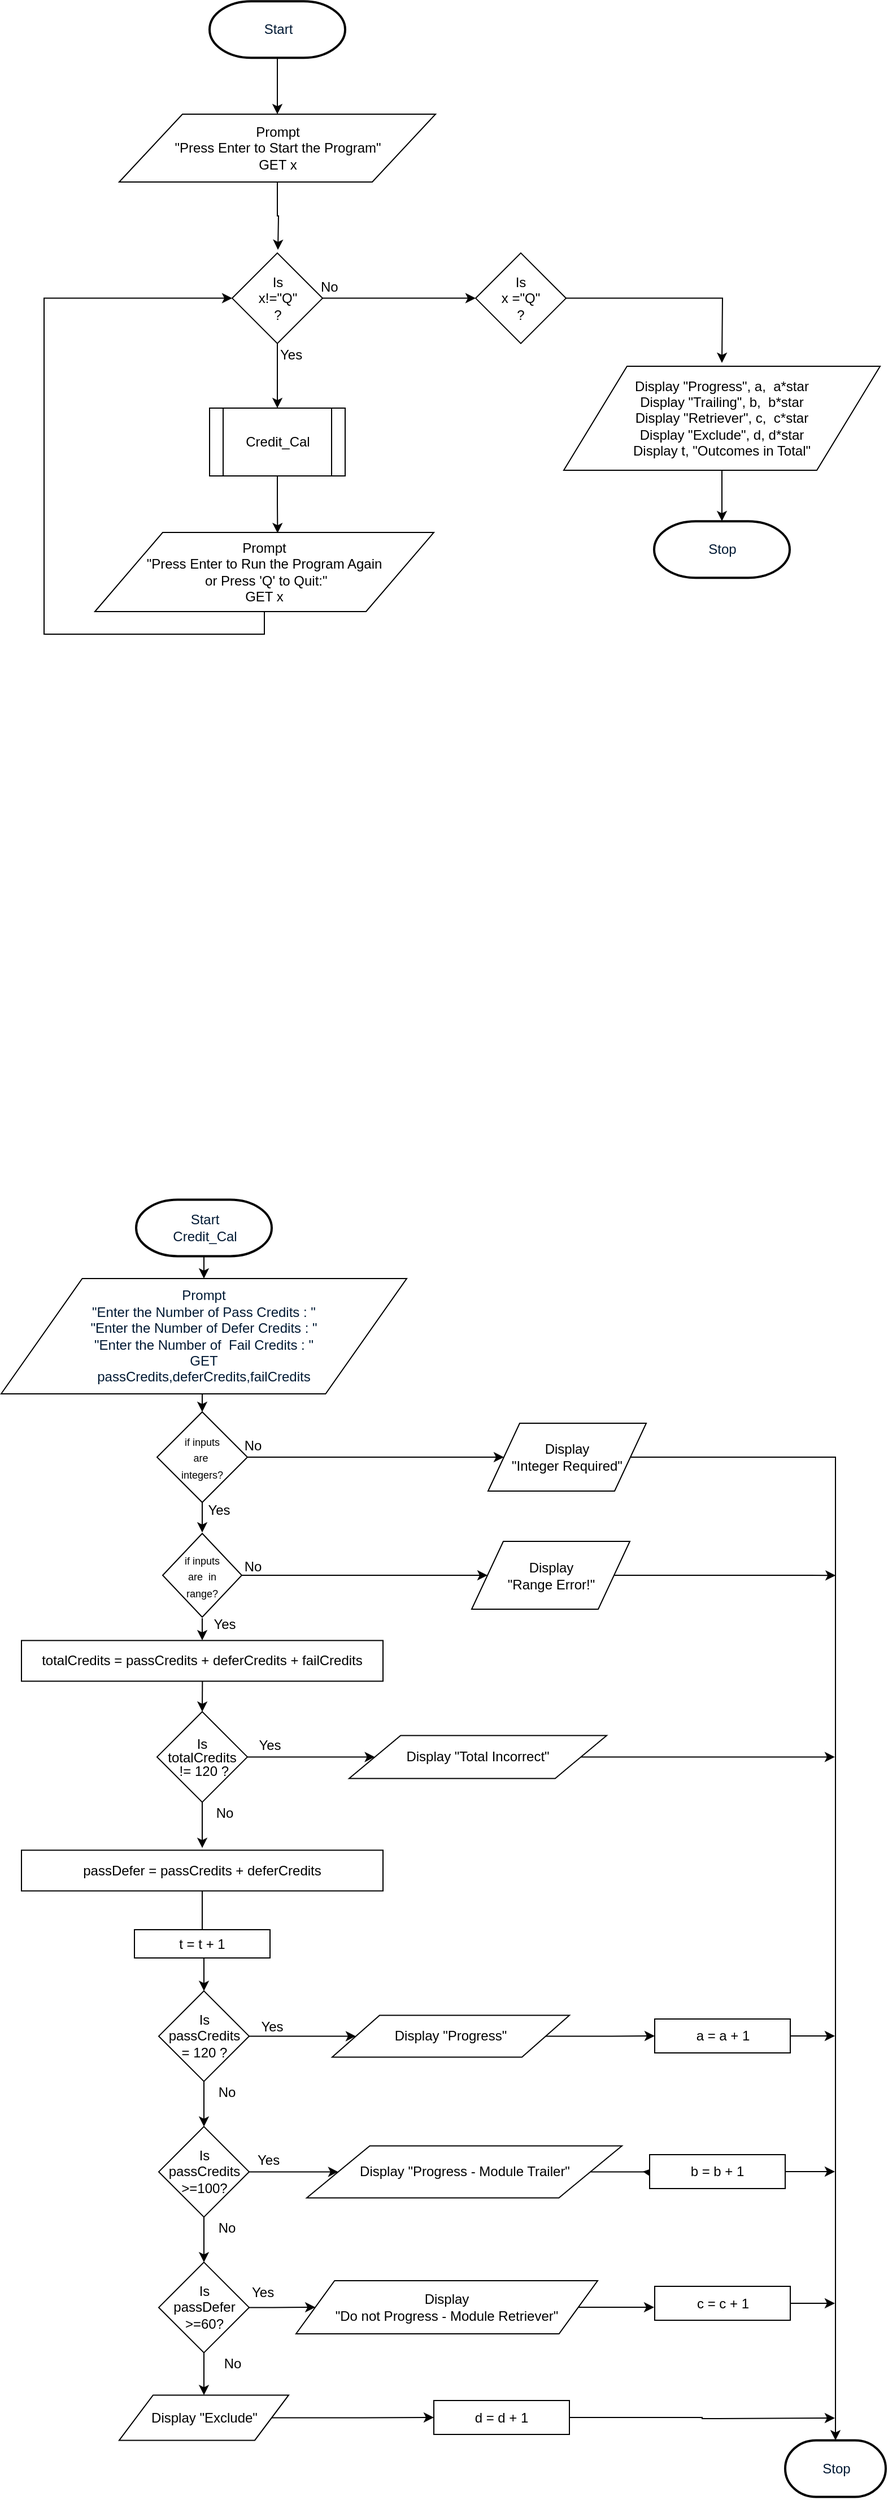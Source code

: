 <mxfile version="11.1.4" type="device"><diagram id="QB1pRX1ZuX5AFbTA6Uk4" name="Page-1"><mxGraphModel dx="241" dy="142" grid="1" gridSize="10" guides="1" tooltips="1" connect="1" arrows="1" fold="1" page="1" pageScale="1" pageWidth="827" pageHeight="1169" math="0" shadow="0"><root><mxCell id="0"/><mxCell id="1" parent="0"/><mxCell id="53hpQ6ydob8HZpm72U2c-154" style="edgeStyle=orthogonalEdgeStyle;rounded=0;orthogonalLoop=1;jettySize=auto;html=1;exitX=0.5;exitY=1;exitDx=0;exitDy=0;exitPerimeter=0;entryX=0.5;entryY=0;entryDx=0;entryDy=0;" parent="1" source="53hpQ6ydob8HZpm72U2c-3" target="53hpQ6ydob8HZpm72U2c-149" edge="1"><mxGeometry relative="1" as="geometry"/></mxCell><mxCell id="53hpQ6ydob8HZpm72U2c-3" value="Start&lt;br&gt;Credit_Cal" style="shape=mxgraph.flowchart.terminator;fillColor=#FFFFFF;strokeColor=#000000;strokeWidth=2;gradientColor=none;gradientDirection=north;fontColor=#001933;fontStyle=0;html=1;" parent="1" vertex="1"><mxGeometry x="141.5" y="1180.2" width="120" height="50" as="geometry"/></mxCell><mxCell id="53hpQ6ydob8HZpm72U2c-25" style="edgeStyle=orthogonalEdgeStyle;rounded=0;orthogonalLoop=1;jettySize=auto;html=1;exitX=0.5;exitY=1;exitDx=0;exitDy=0;entryX=0;entryY=0.5;entryDx=0;entryDy=0;" parent="1" target="53hpQ6ydob8HZpm72U2c-31" edge="1"><mxGeometry relative="1" as="geometry"><mxPoint x="200.207" y="1599.286" as="sourcePoint"/></mxGeometry></mxCell><mxCell id="53hpQ6ydob8HZpm72U2c-26" value="&lt;span style=&quot;text-align: left&quot;&gt;totalCredits = passCredits + deferCredits + failCredits&lt;/span&gt;" style="rounded=0;whiteSpace=wrap;html=1;" parent="1" vertex="1"><mxGeometry x="40" y="1570.2" width="320" height="36" as="geometry"/></mxCell><mxCell id="53hpQ6ydob8HZpm72U2c-29" style="edgeStyle=orthogonalEdgeStyle;rounded=0;orthogonalLoop=1;jettySize=auto;html=1;exitX=1;exitY=0.5;exitDx=0;exitDy=0;entryX=0.5;entryY=0;entryDx=0;entryDy=0;" parent="1" source="53hpQ6ydob8HZpm72U2c-31" edge="1"><mxGeometry relative="1" as="geometry"><mxPoint x="200.0" y="1753.7" as="targetPoint"/></mxGeometry></mxCell><mxCell id="53hpQ6ydob8HZpm72U2c-30" value="" style="edgeStyle=orthogonalEdgeStyle;rounded=0;orthogonalLoop=1;jettySize=auto;html=1;" parent="1" source="53hpQ6ydob8HZpm72U2c-31" target="53hpQ6ydob8HZpm72U2c-49" edge="1"><mxGeometry relative="1" as="geometry"/></mxCell><mxCell id="53hpQ6ydob8HZpm72U2c-31" value="&lt;p style=&quot;line-height: 100%&quot;&gt;Is&lt;br&gt;totalCredits&lt;br&gt;&amp;nbsp;!= 120 ?&lt;br style=&quot;font-size: 1px&quot;&gt;&lt;/p&gt;" style="rhombus;whiteSpace=wrap;html=1;direction=south;" parent="1" vertex="1"><mxGeometry x="160" y="1633.2" width="80" height="80" as="geometry"/></mxCell><mxCell id="53hpQ6ydob8HZpm72U2c-32" style="edgeStyle=orthogonalEdgeStyle;rounded=0;orthogonalLoop=1;jettySize=auto;html=1;exitX=0.5;exitY=1;exitDx=0;exitDy=0;entryX=0.5;entryY=0;entryDx=0;entryDy=0;" parent="1" source="53hpQ6ydob8HZpm72U2c-34" target="53hpQ6ydob8HZpm72U2c-37" edge="1"><mxGeometry relative="1" as="geometry"/></mxCell><mxCell id="53hpQ6ydob8HZpm72U2c-33" value="" style="edgeStyle=orthogonalEdgeStyle;rounded=0;orthogonalLoop=1;jettySize=auto;html=1;" parent="1" source="53hpQ6ydob8HZpm72U2c-34" target="53hpQ6ydob8HZpm72U2c-51" edge="1"><mxGeometry relative="1" as="geometry"/></mxCell><mxCell id="53hpQ6ydob8HZpm72U2c-34" value="Is&lt;br&gt;passCredits&lt;br&gt;= 120 ?" style="rhombus;whiteSpace=wrap;html=1;" parent="1" vertex="1"><mxGeometry x="161.5" y="1880.2" width="80" height="80" as="geometry"/></mxCell><mxCell id="53hpQ6ydob8HZpm72U2c-35" style="edgeStyle=orthogonalEdgeStyle;rounded=0;orthogonalLoop=1;jettySize=auto;html=1;exitX=0.5;exitY=1;exitDx=0;exitDy=0;entryX=0.5;entryY=0;entryDx=0;entryDy=0;" parent="1" source="53hpQ6ydob8HZpm72U2c-37" target="53hpQ6ydob8HZpm72U2c-40" edge="1"><mxGeometry relative="1" as="geometry"/></mxCell><mxCell id="53hpQ6ydob8HZpm72U2c-36" value="" style="edgeStyle=orthogonalEdgeStyle;rounded=0;orthogonalLoop=1;jettySize=auto;html=1;" parent="1" source="53hpQ6ydob8HZpm72U2c-37" target="53hpQ6ydob8HZpm72U2c-53" edge="1"><mxGeometry relative="1" as="geometry"/></mxCell><mxCell id="53hpQ6ydob8HZpm72U2c-37" value="Is&lt;br&gt;passCredits&lt;br&gt;&amp;gt;=100?" style="rhombus;whiteSpace=wrap;html=1;" parent="1" vertex="1"><mxGeometry x="161.5" y="2000.2" width="80" height="80" as="geometry"/></mxCell><mxCell id="53hpQ6ydob8HZpm72U2c-38" value="" style="edgeStyle=orthogonalEdgeStyle;rounded=0;orthogonalLoop=1;jettySize=auto;html=1;" parent="1" source="53hpQ6ydob8HZpm72U2c-40" target="53hpQ6ydob8HZpm72U2c-55" edge="1"><mxGeometry relative="1" as="geometry"/></mxCell><mxCell id="53hpQ6ydob8HZpm72U2c-39" style="edgeStyle=orthogonalEdgeStyle;rounded=0;orthogonalLoop=1;jettySize=auto;html=1;exitX=0.5;exitY=1;exitDx=0;exitDy=0;entryX=0.5;entryY=0;entryDx=0;entryDy=0;" parent="1" source="53hpQ6ydob8HZpm72U2c-40" target="53hpQ6ydob8HZpm72U2c-45" edge="1"><mxGeometry relative="1" as="geometry"/></mxCell><mxCell id="53hpQ6ydob8HZpm72U2c-40" value="Is&lt;br&gt;passDefer&lt;br&gt;&amp;gt;=60?" style="rhombus;whiteSpace=wrap;html=1;" parent="1" vertex="1"><mxGeometry x="161.5" y="2120.2" width="80" height="80" as="geometry"/></mxCell><mxCell id="53hpQ6ydob8HZpm72U2c-41" value="No" style="text;html=1;strokeColor=none;fillColor=none;align=center;verticalAlign=middle;whiteSpace=wrap;rounded=0;" parent="1" vertex="1"><mxGeometry x="200" y="1713.2" width="40" height="20" as="geometry"/></mxCell><mxCell id="53hpQ6ydob8HZpm72U2c-42" value="No" style="text;html=1;strokeColor=none;fillColor=none;align=center;verticalAlign=middle;whiteSpace=wrap;rounded=0;" parent="1" vertex="1"><mxGeometry x="201.5" y="1960.2" width="40" height="20" as="geometry"/></mxCell><mxCell id="53hpQ6ydob8HZpm72U2c-43" value="No" style="text;html=1;strokeColor=none;fillColor=none;align=center;verticalAlign=middle;whiteSpace=wrap;rounded=0;" parent="1" vertex="1"><mxGeometry x="201.5" y="2080.2" width="40" height="20" as="geometry"/></mxCell><mxCell id="53hpQ6ydob8HZpm72U2c-145" style="edgeStyle=orthogonalEdgeStyle;rounded=0;orthogonalLoop=1;jettySize=auto;html=1;exitX=1;exitY=0.5;exitDx=0;exitDy=0;entryX=0;entryY=0.5;entryDx=0;entryDy=0;" parent="1" source="53hpQ6ydob8HZpm72U2c-45" target="53hpQ6ydob8HZpm72U2c-132" edge="1"><mxGeometry relative="1" as="geometry"/></mxCell><mxCell id="53hpQ6ydob8HZpm72U2c-45" value="Display &quot;Exclude&quot;" style="shape=parallelogram;perimeter=parallelogramPerimeter;whiteSpace=wrap;html=1;" parent="1" vertex="1"><mxGeometry x="126.5" y="2237.7" width="150" height="40" as="geometry"/></mxCell><mxCell id="53hpQ6ydob8HZpm72U2c-47" value="Stop" style="shape=mxgraph.flowchart.terminator;fillColor=#FFFFFF;strokeColor=#000000;strokeWidth=2;gradientColor=none;gradientDirection=north;fontColor=#001933;fontStyle=0;html=1;" parent="1" vertex="1"><mxGeometry x="716" y="2277.7" width="89" height="50" as="geometry"/></mxCell><mxCell id="53hpQ6ydob8HZpm72U2c-48" style="edgeStyle=orthogonalEdgeStyle;rounded=0;orthogonalLoop=1;jettySize=auto;html=1;" parent="1" source="53hpQ6ydob8HZpm72U2c-49" edge="1"><mxGeometry relative="1" as="geometry"><mxPoint x="760" y="1673.2" as="targetPoint"/></mxGeometry></mxCell><mxCell id="53hpQ6ydob8HZpm72U2c-49" value="Display &quot;Total Incorrect&quot;" style="shape=parallelogram;perimeter=parallelogramPerimeter;whiteSpace=wrap;html=1;" parent="1" vertex="1"><mxGeometry x="330" y="1654.2" width="228" height="38" as="geometry"/></mxCell><mxCell id="53hpQ6ydob8HZpm72U2c-139" style="edgeStyle=orthogonalEdgeStyle;rounded=0;orthogonalLoop=1;jettySize=auto;html=1;entryX=0;entryY=0.5;entryDx=0;entryDy=0;" parent="1" source="53hpQ6ydob8HZpm72U2c-51" target="53hpQ6ydob8HZpm72U2c-128" edge="1"><mxGeometry relative="1" as="geometry"/></mxCell><mxCell id="53hpQ6ydob8HZpm72U2c-51" value="Display &quot;Progress&quot;" style="shape=parallelogram;perimeter=parallelogramPerimeter;whiteSpace=wrap;html=1;" parent="1" vertex="1"><mxGeometry x="315" y="1901.7" width="210" height="37" as="geometry"/></mxCell><mxCell id="53hpQ6ydob8HZpm72U2c-141" style="edgeStyle=orthogonalEdgeStyle;rounded=0;orthogonalLoop=1;jettySize=auto;html=1;exitX=1;exitY=0.5;exitDx=0;exitDy=0;" parent="1" source="53hpQ6ydob8HZpm72U2c-53" edge="1"><mxGeometry relative="1" as="geometry"><mxPoint x="590" y="2040" as="targetPoint"/></mxGeometry></mxCell><mxCell id="53hpQ6ydob8HZpm72U2c-53" value="Display &quot;Progress - Module Trailer&quot;" style="shape=parallelogram;perimeter=parallelogramPerimeter;whiteSpace=wrap;html=1;" parent="1" vertex="1"><mxGeometry x="292.5" y="2017.2" width="279" height="46" as="geometry"/></mxCell><mxCell id="53hpQ6ydob8HZpm72U2c-143" style="edgeStyle=orthogonalEdgeStyle;rounded=0;orthogonalLoop=1;jettySize=auto;html=1;exitX=1;exitY=0.5;exitDx=0;exitDy=0;" parent="1" source="53hpQ6ydob8HZpm72U2c-55" edge="1"><mxGeometry relative="1" as="geometry"><mxPoint x="600" y="2160" as="targetPoint"/></mxGeometry></mxCell><mxCell id="53hpQ6ydob8HZpm72U2c-55" value="Display &lt;br&gt;&quot;Do not Progress - Module Retriever&quot;" style="shape=parallelogram;perimeter=parallelogramPerimeter;whiteSpace=wrap;html=1;size=0.128;" parent="1" vertex="1"><mxGeometry x="283" y="2136.5" width="267" height="47" as="geometry"/></mxCell><mxCell id="53hpQ6ydob8HZpm72U2c-56" value="" style="edgeStyle=orthogonalEdgeStyle;rounded=0;orthogonalLoop=1;jettySize=auto;html=1;" parent="1" source="53hpQ6ydob8HZpm72U2c-57" target="53hpQ6ydob8HZpm72U2c-34" edge="1"><mxGeometry relative="1" as="geometry"/></mxCell><mxCell id="53hpQ6ydob8HZpm72U2c-57" value="&lt;span style=&quot;text-align: left&quot;&gt;passDefer = passCredits + deferCredits&lt;/span&gt;" style="rounded=0;whiteSpace=wrap;html=1;" parent="1" vertex="1"><mxGeometry x="40" y="1755.7" width="320" height="36" as="geometry"/></mxCell><mxCell id="53hpQ6ydob8HZpm72U2c-58" value="Yes" style="text;html=1;strokeColor=none;fillColor=none;align=center;verticalAlign=middle;whiteSpace=wrap;rounded=0;" parent="1" vertex="1"><mxGeometry x="240" y="1653.2" width="40" height="20" as="geometry"/></mxCell><mxCell id="53hpQ6ydob8HZpm72U2c-59" value="Yes" style="text;html=1;strokeColor=none;fillColor=none;align=center;verticalAlign=middle;whiteSpace=wrap;rounded=0;" parent="1" vertex="1"><mxGeometry x="241.5" y="1901.7" width="40" height="20" as="geometry"/></mxCell><mxCell id="53hpQ6ydob8HZpm72U2c-60" value="Yes" style="text;html=1;resizable=0;points=[];autosize=1;align=left;verticalAlign=top;spacingTop=-4;" parent="1" vertex="1"><mxGeometry x="246.5" y="2020.2" width="30" height="20" as="geometry"/></mxCell><mxCell id="53hpQ6ydob8HZpm72U2c-61" value="Yes" style="text;html=1;resizable=0;points=[];autosize=1;align=left;verticalAlign=top;spacingTop=-4;" parent="1" vertex="1"><mxGeometry x="241.5" y="2136.7" width="30" height="20" as="geometry"/></mxCell><mxCell id="53hpQ6ydob8HZpm72U2c-62" value="No" style="text;html=1;strokeColor=none;fillColor=none;align=center;verticalAlign=middle;whiteSpace=wrap;rounded=0;" parent="1" vertex="1"><mxGeometry x="206.5" y="2200.2" width="40" height="20" as="geometry"/></mxCell><mxCell id="53hpQ6ydob8HZpm72U2c-126" value="t = t + 1" style="rounded=0;whiteSpace=wrap;html=1;" parent="1" vertex="1"><mxGeometry x="140" y="1826" width="120" height="25" as="geometry"/></mxCell><mxCell id="53hpQ6ydob8HZpm72U2c-140" style="edgeStyle=orthogonalEdgeStyle;rounded=0;orthogonalLoop=1;jettySize=auto;html=1;exitX=1;exitY=0.5;exitDx=0;exitDy=0;" parent="1" source="53hpQ6ydob8HZpm72U2c-128" edge="1"><mxGeometry relative="1" as="geometry"><mxPoint x="760" y="1920" as="targetPoint"/></mxGeometry></mxCell><mxCell id="53hpQ6ydob8HZpm72U2c-128" value="a = a + 1" style="rounded=0;whiteSpace=wrap;html=1;" parent="1" vertex="1"><mxGeometry x="600.5" y="1905" width="120" height="30" as="geometry"/></mxCell><mxCell id="53hpQ6ydob8HZpm72U2c-146" style="edgeStyle=orthogonalEdgeStyle;rounded=0;orthogonalLoop=1;jettySize=auto;html=1;exitX=1;exitY=0.5;exitDx=0;exitDy=0;" parent="1" source="53hpQ6ydob8HZpm72U2c-132" edge="1"><mxGeometry relative="1" as="geometry"><mxPoint x="760" y="2258" as="targetPoint"/></mxGeometry></mxCell><mxCell id="53hpQ6ydob8HZpm72U2c-132" value="d = d + 1" style="rounded=0;whiteSpace=wrap;html=1;" parent="1" vertex="1"><mxGeometry x="405" y="2242.5" width="120" height="30" as="geometry"/></mxCell><mxCell id="53hpQ6ydob8HZpm72U2c-144" style="edgeStyle=orthogonalEdgeStyle;rounded=0;orthogonalLoop=1;jettySize=auto;html=1;exitX=1;exitY=0.5;exitDx=0;exitDy=0;" parent="1" source="53hpQ6ydob8HZpm72U2c-133" edge="1"><mxGeometry relative="1" as="geometry"><mxPoint x="760" y="2157" as="targetPoint"/></mxGeometry></mxCell><mxCell id="53hpQ6ydob8HZpm72U2c-133" value="c = c + 1" style="rounded=0;whiteSpace=wrap;html=1;" parent="1" vertex="1"><mxGeometry x="600.5" y="2141.5" width="120" height="30" as="geometry"/></mxCell><mxCell id="53hpQ6ydob8HZpm72U2c-142" style="edgeStyle=orthogonalEdgeStyle;rounded=0;orthogonalLoop=1;jettySize=auto;html=1;exitX=1;exitY=0.5;exitDx=0;exitDy=0;" parent="1" source="53hpQ6ydob8HZpm72U2c-134" edge="1"><mxGeometry relative="1" as="geometry"><mxPoint x="760" y="2040" as="targetPoint"/></mxGeometry></mxCell><mxCell id="53hpQ6ydob8HZpm72U2c-134" value="b = b + 1" style="rounded=0;whiteSpace=wrap;html=1;" parent="1" vertex="1"><mxGeometry x="596" y="2025" width="120" height="30" as="geometry"/></mxCell><mxCell id="53hpQ6ydob8HZpm72U2c-156" style="edgeStyle=orthogonalEdgeStyle;rounded=0;orthogonalLoop=1;jettySize=auto;html=1;exitX=0.5;exitY=1;exitDx=0;exitDy=0;exitPerimeter=0;entryX=0.5;entryY=0;entryDx=0;entryDy=0;" parent="1" source="53hpQ6ydob8HZpm72U2c-147" target="53hpQ6ydob8HZpm72U2c-148" edge="1"><mxGeometry relative="1" as="geometry"/></mxCell><mxCell id="53hpQ6ydob8HZpm72U2c-147" value="Start" style="shape=mxgraph.flowchart.terminator;fillColor=#FFFFFF;strokeColor=#000000;strokeWidth=2;gradientColor=none;gradientDirection=north;fontColor=#001933;fontStyle=0;html=1;" parent="1" vertex="1"><mxGeometry x="206.5" y="120.1" width="120" height="50" as="geometry"/></mxCell><mxCell id="53hpQ6ydob8HZpm72U2c-157" style="edgeStyle=orthogonalEdgeStyle;rounded=0;orthogonalLoop=1;jettySize=auto;html=1;exitX=0.5;exitY=1;exitDx=0;exitDy=0;" parent="1" source="53hpQ6ydob8HZpm72U2c-148" edge="1"><mxGeometry relative="1" as="geometry"><mxPoint x="267" y="340" as="targetPoint"/></mxGeometry></mxCell><mxCell id="53hpQ6ydob8HZpm72U2c-148" value="Prompt&lt;br&gt;&quot;Press Enter to Start the Program&quot;&lt;br&gt;GET x" style="shape=parallelogram;perimeter=parallelogramPerimeter;whiteSpace=wrap;html=1;" parent="1" vertex="1"><mxGeometry x="126.5" y="220" width="280" height="60" as="geometry"/></mxCell><mxCell id="MTUjrAPpVUhNaM4aaNwI-16" style="edgeStyle=orthogonalEdgeStyle;rounded=0;orthogonalLoop=1;jettySize=auto;html=1;exitX=0.5;exitY=1;exitDx=0;exitDy=0;entryX=0.5;entryY=0;entryDx=0;entryDy=0;" edge="1" parent="1" source="53hpQ6ydob8HZpm72U2c-149" target="MTUjrAPpVUhNaM4aaNwI-3"><mxGeometry relative="1" as="geometry"/></mxCell><mxCell id="53hpQ6ydob8HZpm72U2c-149" value="&lt;span style=&quot;color: rgb(0 , 25 , 51)&quot;&gt;Prompt&lt;/span&gt;&lt;br style=&quot;color: rgb(0 , 25 , 51)&quot;&gt;&lt;span style=&quot;color: rgb(0 , 25 , 51)&quot;&gt;&quot;Enter the Number of Pass Credits : &quot;&lt;/span&gt;&lt;br style=&quot;color: rgb(0 , 25 , 51)&quot;&gt;&lt;span style=&quot;color: rgb(0 , 25 , 51)&quot;&gt;&quot;Enter the Number of Defer Credits : &quot;&lt;/span&gt;&lt;br style=&quot;color: rgb(0 , 25 , 51)&quot;&gt;&lt;span style=&quot;color: rgb(0 , 25 , 51)&quot;&gt;&quot;Enter the Number of&amp;nbsp; Fail Credits : &quot;&lt;/span&gt;&lt;br style=&quot;color: rgb(0 , 25 , 51)&quot;&gt;&lt;span style=&quot;color: rgb(0 , 25 , 51)&quot;&gt;GET&lt;/span&gt;&lt;br style=&quot;color: rgb(0 , 25 , 51)&quot;&gt;&lt;span style=&quot;color: rgb(0 , 25 , 51)&quot;&gt;passCredits,deferCredits,failCredits&lt;/span&gt;" style="shape=parallelogram;perimeter=parallelogramPerimeter;whiteSpace=wrap;html=1;" parent="1" vertex="1"><mxGeometry x="22" y="1250" width="359" height="102" as="geometry"/></mxCell><mxCell id="53hpQ6ydob8HZpm72U2c-160" style="edgeStyle=orthogonalEdgeStyle;rounded=0;orthogonalLoop=1;jettySize=auto;html=1;exitX=0.5;exitY=1;exitDx=0;exitDy=0;entryX=0.5;entryY=0;entryDx=0;entryDy=0;" parent="1" source="53hpQ6ydob8HZpm72U2c-155" target="53hpQ6ydob8HZpm72U2c-158" edge="1"><mxGeometry relative="1" as="geometry"/></mxCell><mxCell id="53hpQ6ydob8HZpm72U2c-170" style="edgeStyle=orthogonalEdgeStyle;rounded=0;orthogonalLoop=1;jettySize=auto;html=1;exitX=1;exitY=0.5;exitDx=0;exitDy=0;entryX=0;entryY=0.5;entryDx=0;entryDy=0;" parent="1" source="53hpQ6ydob8HZpm72U2c-155" target="53hpQ6ydob8HZpm72U2c-159" edge="1"><mxGeometry relative="1" as="geometry"/></mxCell><mxCell id="53hpQ6ydob8HZpm72U2c-155" value="Is&lt;br&gt;x!=&quot;Q&quot;&lt;br&gt;?" style="rhombus;whiteSpace=wrap;html=1;" parent="1" vertex="1"><mxGeometry x="226.5" y="342.8" width="80" height="80" as="geometry"/></mxCell><mxCell id="53hpQ6ydob8HZpm72U2c-165" style="edgeStyle=orthogonalEdgeStyle;rounded=0;orthogonalLoop=1;jettySize=auto;html=1;exitX=0.5;exitY=1;exitDx=0;exitDy=0;entryX=0.539;entryY=0.009;entryDx=0;entryDy=0;entryPerimeter=0;" parent="1" source="53hpQ6ydob8HZpm72U2c-158" target="53hpQ6ydob8HZpm72U2c-161" edge="1"><mxGeometry relative="1" as="geometry"/></mxCell><mxCell id="53hpQ6ydob8HZpm72U2c-158" value="Credit_Cal" style="shape=process;whiteSpace=wrap;html=1;backgroundOutline=1;" parent="1" vertex="1"><mxGeometry x="206.5" y="480" width="120" height="60" as="geometry"/></mxCell><mxCell id="53hpQ6ydob8HZpm72U2c-176" style="edgeStyle=orthogonalEdgeStyle;rounded=0;orthogonalLoop=1;jettySize=auto;html=1;exitX=1;exitY=0.5;exitDx=0;exitDy=0;" parent="1" source="53hpQ6ydob8HZpm72U2c-159" edge="1"><mxGeometry relative="1" as="geometry"><mxPoint x="660" y="440" as="targetPoint"/></mxGeometry></mxCell><mxCell id="53hpQ6ydob8HZpm72U2c-159" value="Is &lt;br&gt;x =&quot;Q&quot;&lt;br&gt;?" style="rhombus;whiteSpace=wrap;html=1;" parent="1" vertex="1"><mxGeometry x="442" y="342.8" width="80" height="80" as="geometry"/></mxCell><mxCell id="53hpQ6ydob8HZpm72U2c-168" style="edgeStyle=orthogonalEdgeStyle;rounded=0;orthogonalLoop=1;jettySize=auto;html=1;exitX=0.5;exitY=1;exitDx=0;exitDy=0;entryX=0;entryY=0.5;entryDx=0;entryDy=0;" parent="1" source="53hpQ6ydob8HZpm72U2c-161" target="53hpQ6ydob8HZpm72U2c-155" edge="1"><mxGeometry relative="1" as="geometry"><Array as="points"><mxPoint x="255" y="680"/><mxPoint x="60" y="680"/><mxPoint x="60" y="383"/></Array></mxGeometry></mxCell><mxCell id="53hpQ6ydob8HZpm72U2c-161" value="Prompt&lt;br&gt;&quot;Press Enter to Run the Program Again&lt;br&gt;&amp;nbsp;or Press 'Q' to Quit:&quot;&lt;br&gt;GET x" style="shape=parallelogram;perimeter=parallelogramPerimeter;whiteSpace=wrap;html=1;" parent="1" vertex="1"><mxGeometry x="105" y="590" width="300" height="70" as="geometry"/></mxCell><mxCell id="53hpQ6ydob8HZpm72U2c-169" value="Yes" style="text;html=1;resizable=0;points=[];autosize=1;align=left;verticalAlign=top;spacingTop=-4;" parent="1" vertex="1"><mxGeometry x="266.5" y="423" width="30" height="20" as="geometry"/></mxCell><mxCell id="53hpQ6ydob8HZpm72U2c-171" value="No" style="text;html=1;resizable=0;points=[];autosize=1;align=left;verticalAlign=top;spacingTop=-4;" parent="1" vertex="1"><mxGeometry x="303" y="363" width="30" height="20" as="geometry"/></mxCell><mxCell id="53hpQ6ydob8HZpm72U2c-174" style="edgeStyle=orthogonalEdgeStyle;rounded=0;orthogonalLoop=1;jettySize=auto;html=1;exitX=0.5;exitY=1;exitDx=0;exitDy=0;" parent="1" source="53hpQ6ydob8HZpm72U2c-172" edge="1"><mxGeometry relative="1" as="geometry"><mxPoint x="660" y="580" as="targetPoint"/></mxGeometry></mxCell><mxCell id="53hpQ6ydob8HZpm72U2c-172" value="&lt;p style=&quot;line-height: 150%&quot;&gt;&lt;/p&gt;&lt;div&gt;Display &quot;Progress&quot;, a,&amp;nbsp; a*star&lt;/div&gt;&lt;div&gt;&lt;span&gt;Display &quot;Trailing&quot;, b,&amp;nbsp; b*star&lt;/span&gt;&lt;br&gt;&lt;/div&gt;&lt;div&gt;&lt;span&gt;Display &quot;Retriever&quot;, c,&amp;nbsp; c*star&lt;/span&gt;&lt;br&gt;&lt;/div&gt;&lt;div&gt;&lt;span&gt;Display &quot;Exclude&quot;, d, d*star&lt;/span&gt;&lt;/div&gt;&lt;div&gt;&lt;span&gt;Display t, &quot;Outcomes in Total&quot;&lt;/span&gt;&lt;/div&gt;&lt;p&gt;&lt;/p&gt;" style="shape=parallelogram;perimeter=parallelogramPerimeter;whiteSpace=wrap;html=1;" parent="1" vertex="1"><mxGeometry x="520" y="443" width="280" height="92" as="geometry"/></mxCell><mxCell id="53hpQ6ydob8HZpm72U2c-175" value="Stop" style="shape=mxgraph.flowchart.terminator;fillColor=#FFFFFF;strokeColor=#000000;strokeWidth=2;gradientColor=none;gradientDirection=north;fontColor=#001933;fontStyle=0;html=1;" parent="1" vertex="1"><mxGeometry x="600" y="580.1" width="120" height="50" as="geometry"/></mxCell><mxCell id="MTUjrAPpVUhNaM4aaNwI-1" style="edgeStyle=orthogonalEdgeStyle;rounded=0;orthogonalLoop=1;jettySize=auto;html=1;entryX=0;entryY=0.5;entryDx=0;entryDy=0;" edge="1" parent="1" source="MTUjrAPpVUhNaM4aaNwI-3" target="MTUjrAPpVUhNaM4aaNwI-11"><mxGeometry relative="1" as="geometry"/></mxCell><mxCell id="MTUjrAPpVUhNaM4aaNwI-2" style="edgeStyle=orthogonalEdgeStyle;rounded=0;orthogonalLoop=1;jettySize=auto;html=1;exitX=0.5;exitY=1;exitDx=0;exitDy=0;entryX=0.5;entryY=-0.012;entryDx=0;entryDy=0;entryPerimeter=0;" edge="1" parent="1" source="MTUjrAPpVUhNaM4aaNwI-3" target="MTUjrAPpVUhNaM4aaNwI-14"><mxGeometry relative="1" as="geometry"/></mxCell><mxCell id="MTUjrAPpVUhNaM4aaNwI-3" value="&lt;font style=&quot;font-size: 9px&quot;&gt;if inputs&lt;br&gt;are&amp;nbsp;&lt;br&gt;integers?&lt;/font&gt;" style="rhombus;whiteSpace=wrap;html=1;" vertex="1" parent="1"><mxGeometry x="160" y="1368" width="80" height="80" as="geometry"/></mxCell><mxCell id="MTUjrAPpVUhNaM4aaNwI-4" value="Yes" style="text;html=1;strokeColor=none;fillColor=none;align=center;verticalAlign=middle;whiteSpace=wrap;rounded=0;" vertex="1" parent="1"><mxGeometry x="195" y="1444.5" width="40" height="20" as="geometry"/></mxCell><mxCell id="MTUjrAPpVUhNaM4aaNwI-6" style="edgeStyle=orthogonalEdgeStyle;rounded=0;orthogonalLoop=1;jettySize=auto;html=1;exitX=1;exitY=0.5;exitDx=0;exitDy=0;" edge="1" parent="1" source="MTUjrAPpVUhNaM4aaNwI-14" target="MTUjrAPpVUhNaM4aaNwI-9"><mxGeometry relative="1" as="geometry"><mxPoint x="560" y="1541" as="targetPoint"/></mxGeometry></mxCell><mxCell id="MTUjrAPpVUhNaM4aaNwI-15" style="edgeStyle=orthogonalEdgeStyle;rounded=0;orthogonalLoop=1;jettySize=auto;html=1;exitX=0;exitY=0.25;exitDx=0;exitDy=0;" edge="1" parent="1" source="MTUjrAPpVUhNaM4aaNwI-7"><mxGeometry relative="1" as="geometry"><mxPoint x="200" y="1569.977" as="targetPoint"/></mxGeometry></mxCell><mxCell id="MTUjrAPpVUhNaM4aaNwI-7" value="Yes" style="text;html=1;strokeColor=none;fillColor=none;align=center;verticalAlign=middle;whiteSpace=wrap;rounded=0;" vertex="1" parent="1"><mxGeometry x="200" y="1545.5" width="40" height="20" as="geometry"/></mxCell><mxCell id="MTUjrAPpVUhNaM4aaNwI-8" style="edgeStyle=orthogonalEdgeStyle;rounded=0;orthogonalLoop=1;jettySize=auto;html=1;" edge="1" parent="1" source="MTUjrAPpVUhNaM4aaNwI-9"><mxGeometry relative="1" as="geometry"><mxPoint x="760.643" y="1512.643" as="targetPoint"/><Array as="points"><mxPoint x="738.5" y="1512.5"/><mxPoint x="738.5" y="1512.5"/></Array></mxGeometry></mxCell><mxCell id="MTUjrAPpVUhNaM4aaNwI-9" value="Display&lt;br&gt;&quot;Range Error!&quot;" style="shape=parallelogram;perimeter=parallelogramPerimeter;whiteSpace=wrap;html=1;" vertex="1" parent="1"><mxGeometry x="438.5" y="1482.5" width="140" height="60" as="geometry"/></mxCell><mxCell id="MTUjrAPpVUhNaM4aaNwI-10" style="edgeStyle=orthogonalEdgeStyle;rounded=0;orthogonalLoop=1;jettySize=auto;html=1;exitX=1;exitY=0.5;exitDx=0;exitDy=0;entryX=0.5;entryY=0;entryDx=0;entryDy=0;entryPerimeter=0;" edge="1" parent="1" source="MTUjrAPpVUhNaM4aaNwI-11" target="53hpQ6ydob8HZpm72U2c-47"><mxGeometry relative="1" as="geometry"><mxPoint x="760.643" y="2247.5" as="targetPoint"/></mxGeometry></mxCell><mxCell id="MTUjrAPpVUhNaM4aaNwI-11" value="Display&lt;br&gt;&quot;Integer Required&quot;" style="shape=parallelogram;perimeter=parallelogramPerimeter;whiteSpace=wrap;html=1;" vertex="1" parent="1"><mxGeometry x="453" y="1378" width="140" height="60" as="geometry"/></mxCell><mxCell id="MTUjrAPpVUhNaM4aaNwI-12" value="No" style="text;html=1;strokeColor=none;fillColor=none;align=center;verticalAlign=middle;whiteSpace=wrap;rounded=0;" vertex="1" parent="1"><mxGeometry x="225" y="1388" width="40" height="20" as="geometry"/></mxCell><mxCell id="MTUjrAPpVUhNaM4aaNwI-13" value="No" style="text;html=1;strokeColor=none;fillColor=none;align=center;verticalAlign=middle;whiteSpace=wrap;rounded=0;" vertex="1" parent="1"><mxGeometry x="225" y="1495" width="40" height="20" as="geometry"/></mxCell><mxCell id="MTUjrAPpVUhNaM4aaNwI-14" value="&lt;font style=&quot;font-size: 9px&quot;&gt;if inputs&lt;br&gt;are&amp;nbsp; in&lt;br&gt;range?&lt;/font&gt;" style="rhombus;whiteSpace=wrap;html=1;" vertex="1" parent="1"><mxGeometry x="165" y="1475.5" width="70" height="74" as="geometry"/></mxCell></root></mxGraphModel></diagram></mxfile>